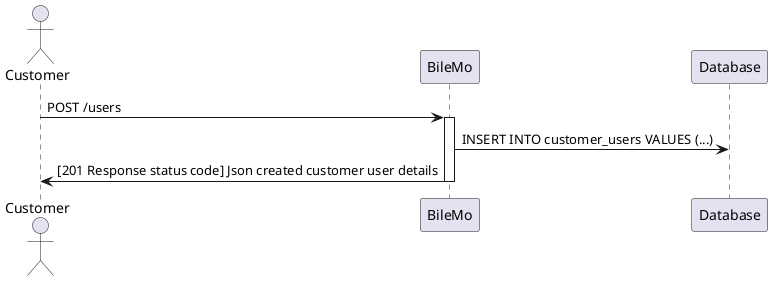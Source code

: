 @startuml

actor Customer
participant BileMo
participant "Database" as DB

Customer -> BileMo : POST /users
activate BileMo
BileMo -> DB : INSERT INTO customer_users VALUES (...)
BileMo -> Customer : [201 Response status code] Json created customer user details
deactivate BileMo


@enduml
